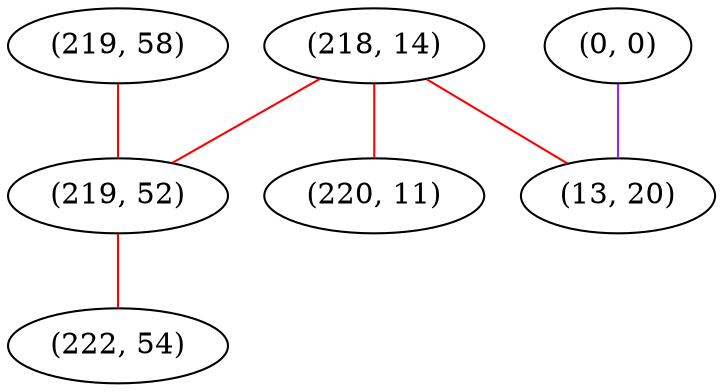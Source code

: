graph "" {
"(219, 58)";
"(218, 14)";
"(219, 52)";
"(220, 11)";
"(222, 54)";
"(0, 0)";
"(13, 20)";
"(219, 58)" -- "(219, 52)"  [color=red, key=0, weight=1];
"(218, 14)" -- "(13, 20)"  [color=red, key=0, weight=1];
"(218, 14)" -- "(219, 52)"  [color=red, key=0, weight=1];
"(218, 14)" -- "(220, 11)"  [color=red, key=0, weight=1];
"(219, 52)" -- "(222, 54)"  [color=red, key=0, weight=1];
"(0, 0)" -- "(13, 20)"  [color=purple, key=0, weight=4];
}
